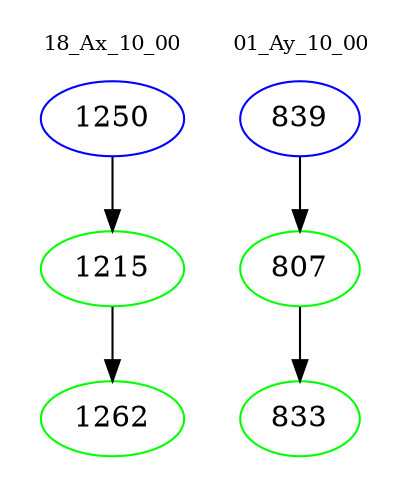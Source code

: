digraph{
subgraph cluster_0 {
color = white
label = "18_Ax_10_00";
fontsize=10;
T0_1250 [label="1250", color="blue"]
T0_1250 -> T0_1215 [color="black"]
T0_1215 [label="1215", color="green"]
T0_1215 -> T0_1262 [color="black"]
T0_1262 [label="1262", color="green"]
}
subgraph cluster_1 {
color = white
label = "01_Ay_10_00";
fontsize=10;
T1_839 [label="839", color="blue"]
T1_839 -> T1_807 [color="black"]
T1_807 [label="807", color="green"]
T1_807 -> T1_833 [color="black"]
T1_833 [label="833", color="green"]
}
}
